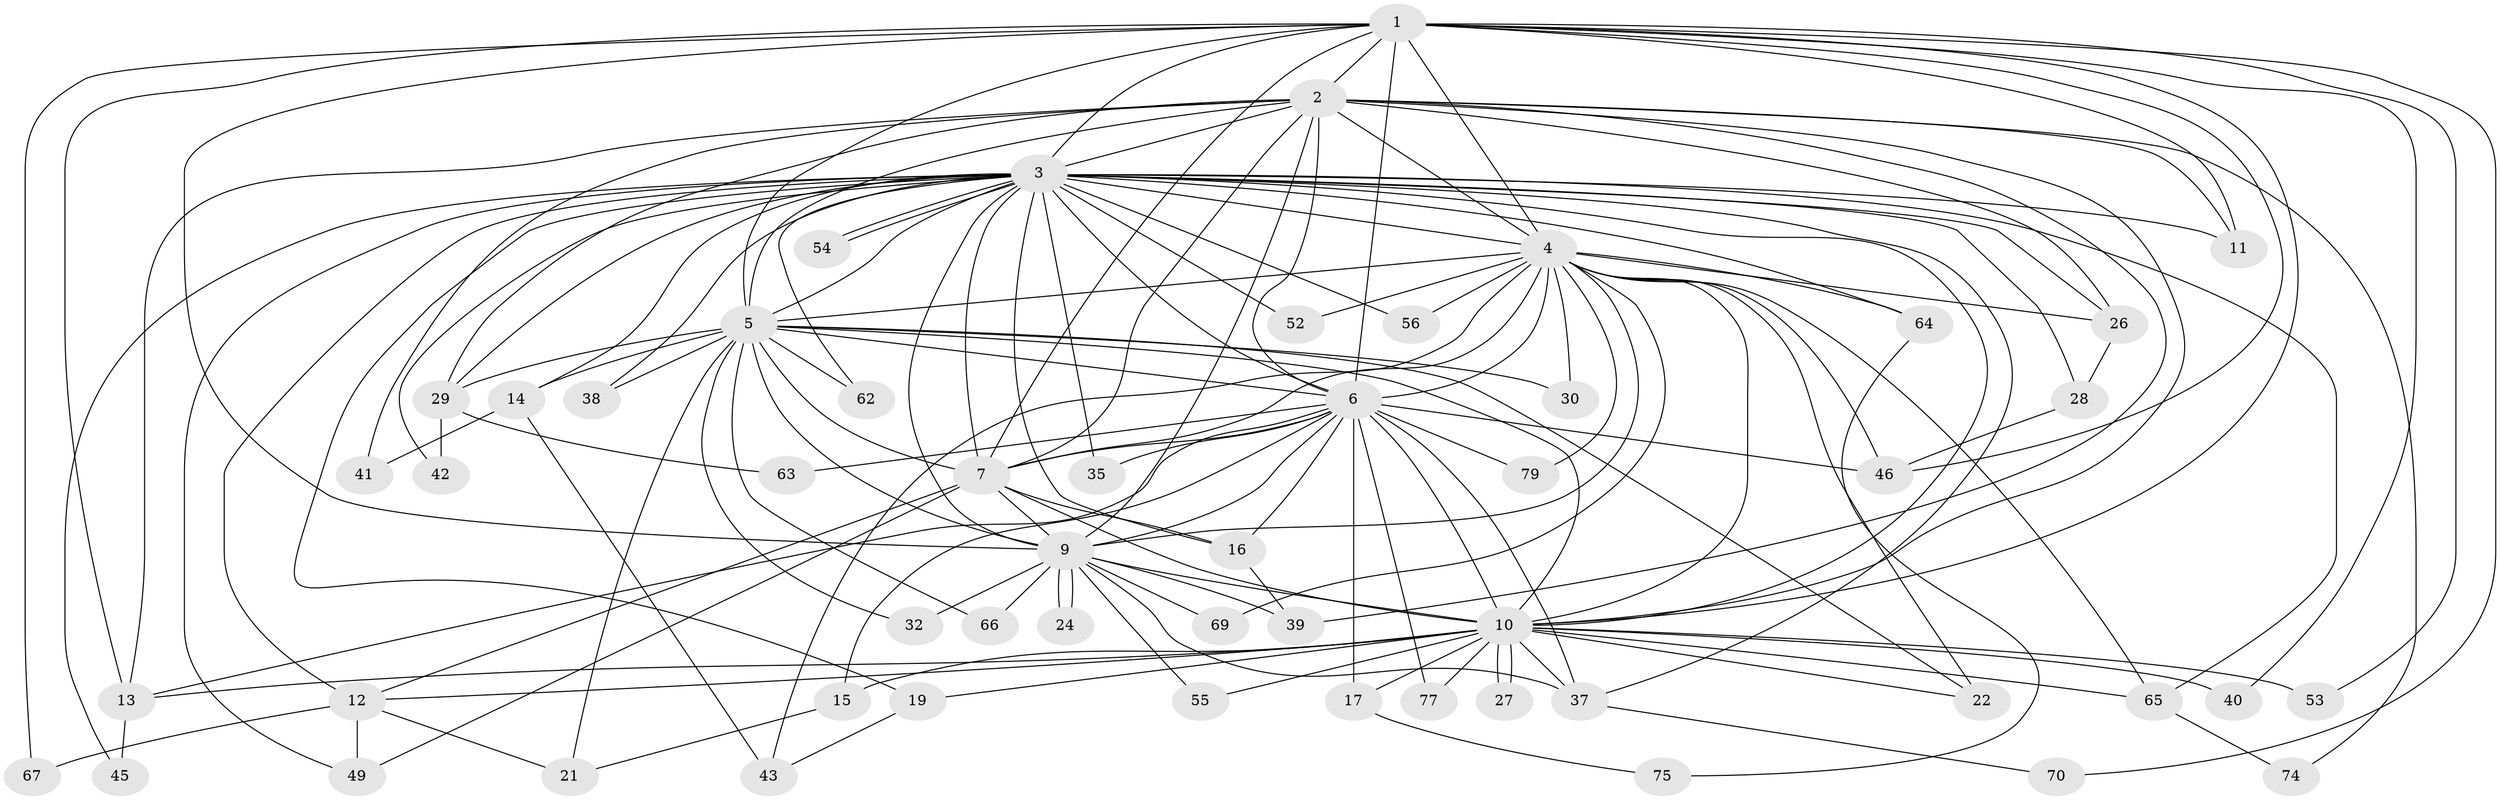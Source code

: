 // original degree distribution, {17: 0.0379746835443038, 26: 0.012658227848101266, 21: 0.012658227848101266, 18: 0.012658227848101266, 22: 0.012658227848101266, 12: 0.012658227848101266, 15: 0.012658227848101266, 23: 0.012658227848101266, 3: 0.22784810126582278, 7: 0.012658227848101266, 4: 0.08860759493670886, 2: 0.5316455696202531, 5: 0.012658227848101266}
// Generated by graph-tools (version 1.1) at 2025/41/03/06/25 10:41:43]
// undirected, 54 vertices, 143 edges
graph export_dot {
graph [start="1"]
  node [color=gray90,style=filled];
  1 [super="+44"];
  2 [super="+48"];
  3 [super="+8"];
  4 [super="+23"];
  5 [super="+31"];
  6 [super="+60"];
  7 [super="+36"];
  9 [super="+51"];
  10 [super="+76"];
  11 [super="+20"];
  12 [super="+59"];
  13 [super="+33"];
  14;
  15 [super="+34"];
  16 [super="+18"];
  17;
  19;
  21;
  22 [super="+25"];
  24;
  26 [super="+47"];
  27;
  28 [super="+72"];
  29 [super="+50"];
  30;
  32;
  35 [super="+78"];
  37 [super="+58"];
  38;
  39 [super="+57"];
  40;
  41;
  42;
  43 [super="+73"];
  45;
  46 [super="+61"];
  49 [super="+68"];
  52;
  53;
  54;
  55;
  56;
  62;
  63;
  64;
  65 [super="+71"];
  66;
  67;
  69;
  70;
  74;
  75;
  77;
  79;
  1 -- 2;
  1 -- 3 [weight=2];
  1 -- 4;
  1 -- 5;
  1 -- 6;
  1 -- 7;
  1 -- 9;
  1 -- 10 [weight=2];
  1 -- 11;
  1 -- 40;
  1 -- 46;
  1 -- 53;
  1 -- 67;
  1 -- 70;
  1 -- 13;
  2 -- 3 [weight=2];
  2 -- 4 [weight=2];
  2 -- 5;
  2 -- 6;
  2 -- 7;
  2 -- 9;
  2 -- 10;
  2 -- 11;
  2 -- 13;
  2 -- 39;
  2 -- 41;
  2 -- 74;
  2 -- 29;
  2 -- 26;
  3 -- 4 [weight=2];
  3 -- 5 [weight=2];
  3 -- 6 [weight=2];
  3 -- 7 [weight=2];
  3 -- 9 [weight=2];
  3 -- 10 [weight=2];
  3 -- 12 [weight=2];
  3 -- 14;
  3 -- 16;
  3 -- 26;
  3 -- 29;
  3 -- 35 [weight=2];
  3 -- 38;
  3 -- 45;
  3 -- 54;
  3 -- 54;
  3 -- 56;
  3 -- 64;
  3 -- 65;
  3 -- 42;
  3 -- 19;
  3 -- 52;
  3 -- 28;
  3 -- 62;
  3 -- 49;
  3 -- 37;
  3 -- 11;
  4 -- 5 [weight=2];
  4 -- 6 [weight=2];
  4 -- 7;
  4 -- 9;
  4 -- 10;
  4 -- 26;
  4 -- 43;
  4 -- 52;
  4 -- 56;
  4 -- 64;
  4 -- 65;
  4 -- 69;
  4 -- 79;
  4 -- 30;
  4 -- 22;
  4 -- 46;
  5 -- 6;
  5 -- 7;
  5 -- 9;
  5 -- 10;
  5 -- 14;
  5 -- 21;
  5 -- 22;
  5 -- 29;
  5 -- 30;
  5 -- 38;
  5 -- 62;
  5 -- 66;
  5 -- 32;
  6 -- 7;
  6 -- 9;
  6 -- 10;
  6 -- 15;
  6 -- 16;
  6 -- 17;
  6 -- 35;
  6 -- 37;
  6 -- 46;
  6 -- 63;
  6 -- 77;
  6 -- 79;
  6 -- 13;
  7 -- 9;
  7 -- 10;
  7 -- 49;
  7 -- 12;
  7 -- 16;
  9 -- 10;
  9 -- 24;
  9 -- 24;
  9 -- 32;
  9 -- 55;
  9 -- 66;
  9 -- 69;
  9 -- 37;
  9 -- 39;
  10 -- 12;
  10 -- 13;
  10 -- 15;
  10 -- 17;
  10 -- 19;
  10 -- 22;
  10 -- 27;
  10 -- 27;
  10 -- 37;
  10 -- 40;
  10 -- 53;
  10 -- 55;
  10 -- 77;
  10 -- 65;
  12 -- 21;
  12 -- 49;
  12 -- 67;
  13 -- 45;
  14 -- 41;
  14 -- 43;
  15 -- 21;
  16 -- 39;
  17 -- 75;
  19 -- 43;
  26 -- 28;
  28 -- 46;
  29 -- 42;
  29 -- 63;
  37 -- 70;
  64 -- 75;
  65 -- 74;
}

